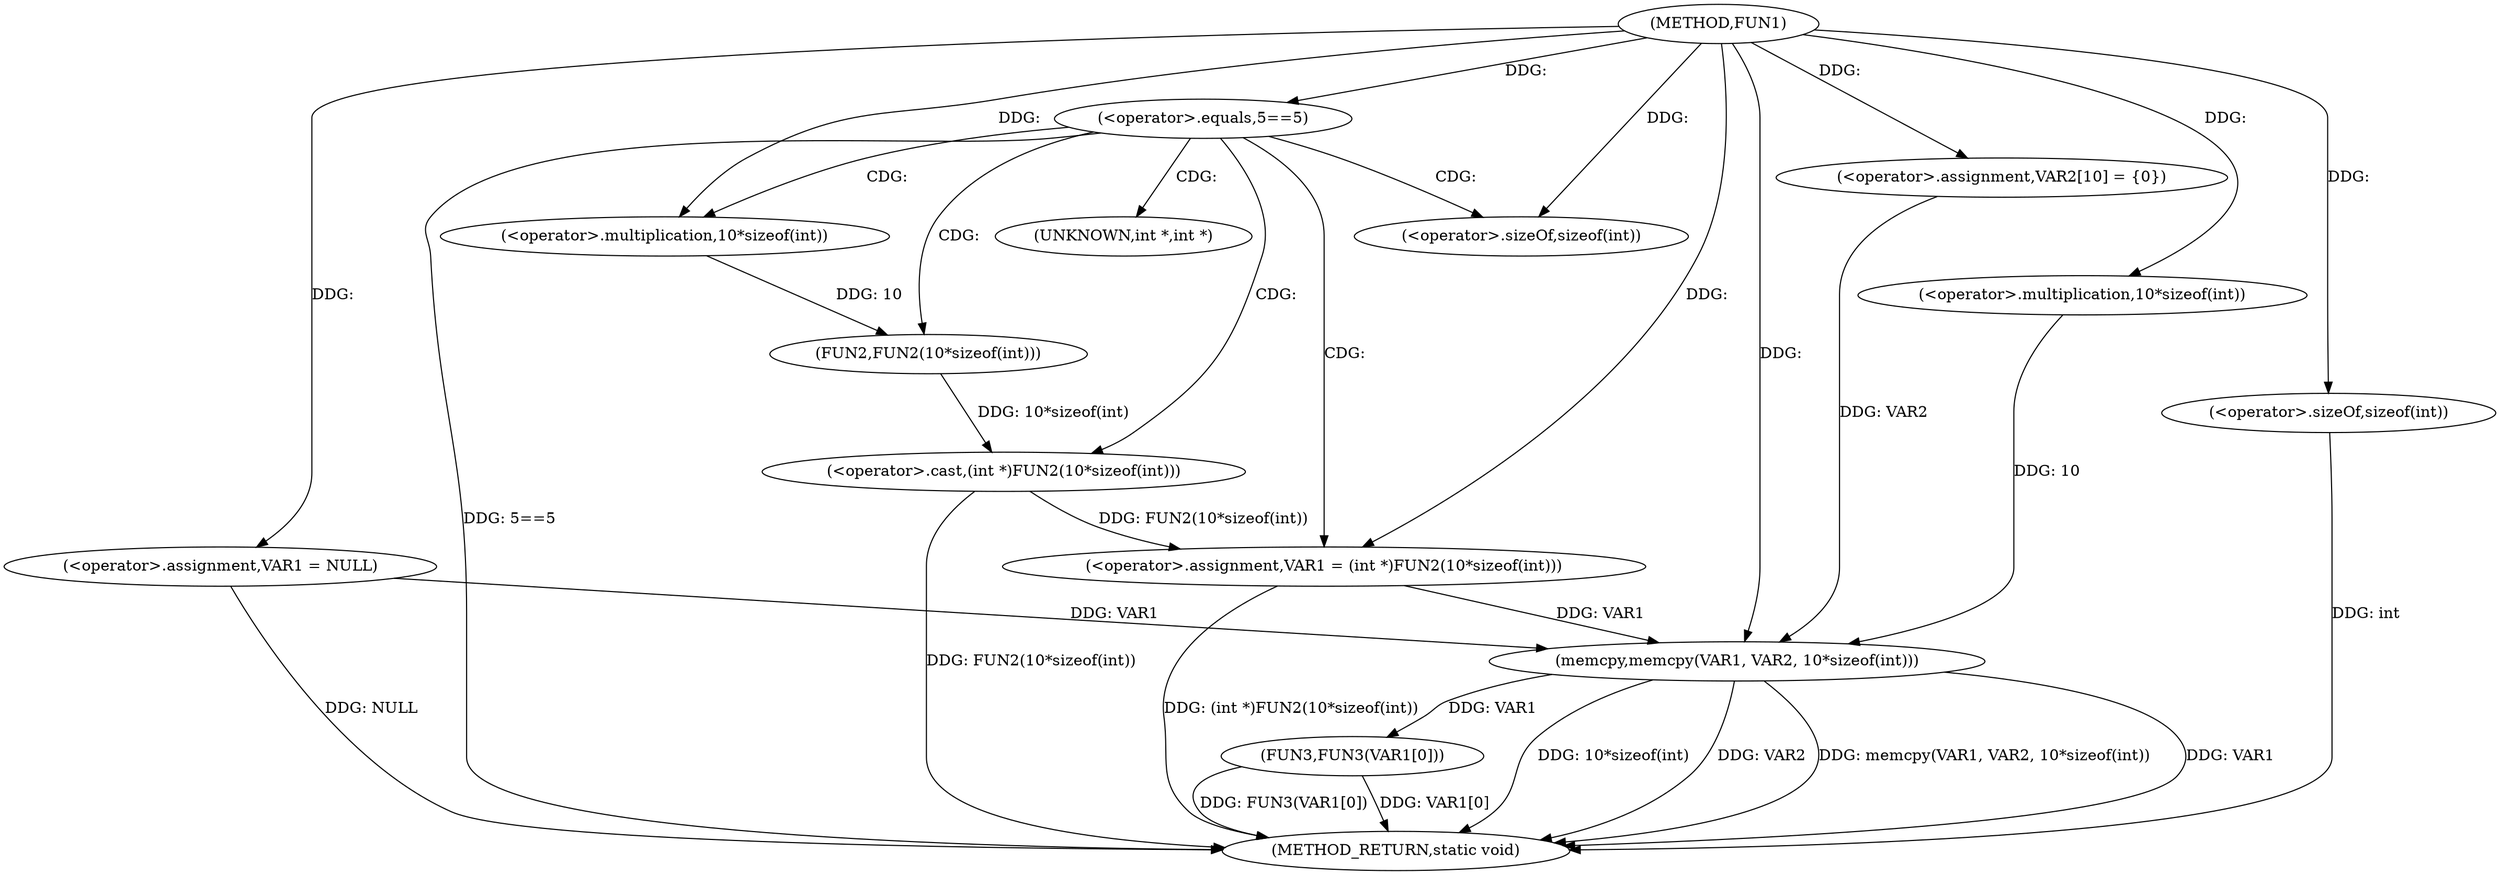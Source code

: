 digraph FUN1 {  
"1000100" [label = "(METHOD,FUN1)" ]
"1000135" [label = "(METHOD_RETURN,static void)" ]
"1000103" [label = "(<operator>.assignment,VAR1 = NULL)" ]
"1000107" [label = "(<operator>.equals,5==5)" ]
"1000111" [label = "(<operator>.assignment,VAR1 = (int *)FUN2(10*sizeof(int)))" ]
"1000113" [label = "(<operator>.cast,(int *)FUN2(10*sizeof(int)))" ]
"1000115" [label = "(FUN2,FUN2(10*sizeof(int)))" ]
"1000116" [label = "(<operator>.multiplication,10*sizeof(int))" ]
"1000118" [label = "(<operator>.sizeOf,sizeof(int))" ]
"1000122" [label = "(<operator>.assignment,VAR2[10] = {0})" ]
"1000124" [label = "(memcpy,memcpy(VAR1, VAR2, 10*sizeof(int)))" ]
"1000127" [label = "(<operator>.multiplication,10*sizeof(int))" ]
"1000129" [label = "(<operator>.sizeOf,sizeof(int))" ]
"1000131" [label = "(FUN3,FUN3(VAR1[0]))" ]
"1000114" [label = "(UNKNOWN,int *,int *)" ]
  "1000124" -> "1000135"  [ label = "DDG: VAR1"] 
  "1000107" -> "1000135"  [ label = "DDG: 5==5"] 
  "1000103" -> "1000135"  [ label = "DDG: NULL"] 
  "1000131" -> "1000135"  [ label = "DDG: VAR1[0]"] 
  "1000113" -> "1000135"  [ label = "DDG: FUN2(10*sizeof(int))"] 
  "1000124" -> "1000135"  [ label = "DDG: 10*sizeof(int)"] 
  "1000111" -> "1000135"  [ label = "DDG: (int *)FUN2(10*sizeof(int))"] 
  "1000129" -> "1000135"  [ label = "DDG: int"] 
  "1000124" -> "1000135"  [ label = "DDG: VAR2"] 
  "1000131" -> "1000135"  [ label = "DDG: FUN3(VAR1[0])"] 
  "1000124" -> "1000135"  [ label = "DDG: memcpy(VAR1, VAR2, 10*sizeof(int))"] 
  "1000100" -> "1000103"  [ label = "DDG: "] 
  "1000100" -> "1000107"  [ label = "DDG: "] 
  "1000113" -> "1000111"  [ label = "DDG: FUN2(10*sizeof(int))"] 
  "1000100" -> "1000111"  [ label = "DDG: "] 
  "1000115" -> "1000113"  [ label = "DDG: 10*sizeof(int)"] 
  "1000116" -> "1000115"  [ label = "DDG: 10"] 
  "1000100" -> "1000116"  [ label = "DDG: "] 
  "1000100" -> "1000118"  [ label = "DDG: "] 
  "1000100" -> "1000122"  [ label = "DDG: "] 
  "1000103" -> "1000124"  [ label = "DDG: VAR1"] 
  "1000111" -> "1000124"  [ label = "DDG: VAR1"] 
  "1000100" -> "1000124"  [ label = "DDG: "] 
  "1000122" -> "1000124"  [ label = "DDG: VAR2"] 
  "1000127" -> "1000124"  [ label = "DDG: 10"] 
  "1000100" -> "1000127"  [ label = "DDG: "] 
  "1000100" -> "1000129"  [ label = "DDG: "] 
  "1000124" -> "1000131"  [ label = "DDG: VAR1"] 
  "1000107" -> "1000115"  [ label = "CDG: "] 
  "1000107" -> "1000116"  [ label = "CDG: "] 
  "1000107" -> "1000113"  [ label = "CDG: "] 
  "1000107" -> "1000118"  [ label = "CDG: "] 
  "1000107" -> "1000111"  [ label = "CDG: "] 
  "1000107" -> "1000114"  [ label = "CDG: "] 
}
